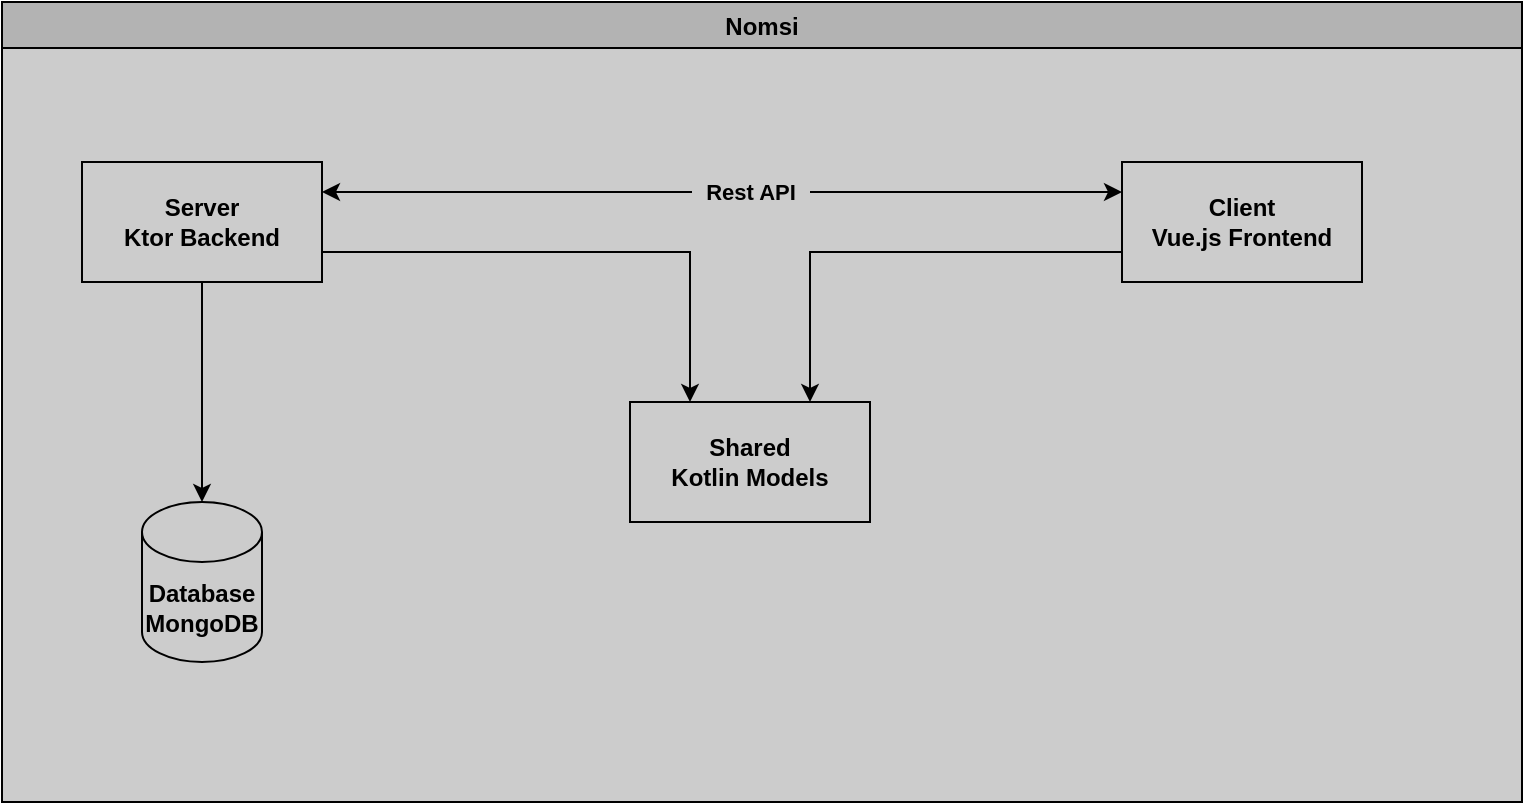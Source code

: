 <mxfile version="16.4.5" type="github">
  <diagram id="prtHgNgQTEPvFCAcTncT" name="Page-1">
    <mxGraphModel dx="861" dy="1321" grid="1" gridSize="10" guides="1" tooltips="1" connect="1" arrows="1" fold="1" page="1" pageScale="1" pageWidth="827" pageHeight="1169" math="0" shadow="0">
      <root>
        <mxCell id="0" />
        <mxCell id="1" parent="0" />
        <mxCell id="6LwPKS_93GUts4v4I5X7-1" value="Nomsi" style="swimlane;fillColor=#B3B3B3;fontColor=#000000;labelBackgroundColor=none;swimlaneFillColor=#CCCCCC;" vertex="1" parent="1">
          <mxGeometry x="40" y="40" width="760" height="400" as="geometry" />
        </mxCell>
        <mxCell id="6LwPKS_93GUts4v4I5X7-6" style="edgeStyle=orthogonalEdgeStyle;rounded=0;orthogonalLoop=1;jettySize=auto;html=1;exitX=0.5;exitY=1;exitDx=0;exitDy=0;entryX=0.5;entryY=0;entryDx=0;entryDy=0;entryPerimeter=0;fontColor=#000000;labelBackgroundColor=none;" edge="1" parent="6LwPKS_93GUts4v4I5X7-1" source="6LwPKS_93GUts4v4I5X7-2" target="6LwPKS_93GUts4v4I5X7-5">
          <mxGeometry relative="1" as="geometry" />
        </mxCell>
        <mxCell id="6LwPKS_93GUts4v4I5X7-8" style="edgeStyle=orthogonalEdgeStyle;rounded=0;orthogonalLoop=1;jettySize=auto;html=1;exitX=1;exitY=0.75;exitDx=0;exitDy=0;entryX=0.25;entryY=0;entryDx=0;entryDy=0;fontColor=#000000;labelBackgroundColor=none;" edge="1" parent="6LwPKS_93GUts4v4I5X7-1" source="6LwPKS_93GUts4v4I5X7-2" target="6LwPKS_93GUts4v4I5X7-4">
          <mxGeometry relative="1" as="geometry" />
        </mxCell>
        <mxCell id="6LwPKS_93GUts4v4I5X7-2" value="&lt;b&gt;Server&lt;br&gt;Ktor Backend&lt;/b&gt;" style="rounded=0;whiteSpace=wrap;html=1;fillColor=none;fontColor=#000000;labelBackgroundColor=none;" vertex="1" parent="6LwPKS_93GUts4v4I5X7-1">
          <mxGeometry x="40" y="80" width="120" height="60" as="geometry" />
        </mxCell>
        <mxCell id="6LwPKS_93GUts4v4I5X7-9" style="edgeStyle=orthogonalEdgeStyle;rounded=0;orthogonalLoop=1;jettySize=auto;html=1;exitX=0;exitY=0.75;exitDx=0;exitDy=0;entryX=0.75;entryY=0;entryDx=0;entryDy=0;fontColor=#000000;labelBackgroundColor=none;" edge="1" parent="6LwPKS_93GUts4v4I5X7-1" source="6LwPKS_93GUts4v4I5X7-3" target="6LwPKS_93GUts4v4I5X7-4">
          <mxGeometry relative="1" as="geometry" />
        </mxCell>
        <mxCell id="6LwPKS_93GUts4v4I5X7-3" value="&lt;b&gt;Client&lt;br&gt;Vue.js Frontend&lt;/b&gt;" style="rounded=0;whiteSpace=wrap;html=1;fillColor=none;fontColor=#000000;labelBackgroundColor=none;" vertex="1" parent="6LwPKS_93GUts4v4I5X7-1">
          <mxGeometry x="560" y="80" width="120" height="60" as="geometry" />
        </mxCell>
        <mxCell id="6LwPKS_93GUts4v4I5X7-4" value="&lt;b&gt;Shared&lt;br&gt;Kotlin Models&lt;/b&gt;" style="rounded=0;whiteSpace=wrap;html=1;fillColor=none;fontColor=#000000;labelBackgroundColor=none;" vertex="1" parent="6LwPKS_93GUts4v4I5X7-1">
          <mxGeometry x="314" y="200" width="120" height="60" as="geometry" />
        </mxCell>
        <mxCell id="6LwPKS_93GUts4v4I5X7-5" value="&lt;b&gt;Database&lt;br&gt;MongoDB&lt;/b&gt;" style="shape=cylinder3;whiteSpace=wrap;html=1;boundedLbl=1;backgroundOutline=1;size=15;fillColor=none;fontColor=#000000;labelBackgroundColor=none;" vertex="1" parent="6LwPKS_93GUts4v4I5X7-1">
          <mxGeometry x="70" y="250" width="60" height="80" as="geometry" />
        </mxCell>
        <mxCell id="6LwPKS_93GUts4v4I5X7-15" value="" style="endArrow=classic;html=1;rounded=0;entryX=0;entryY=0.25;entryDx=0;entryDy=0;exitX=1;exitY=0.25;exitDx=0;exitDy=0;startArrow=classic;startFill=1;fontColor=#000000;labelBackgroundColor=none;" edge="1" parent="6LwPKS_93GUts4v4I5X7-1" source="6LwPKS_93GUts4v4I5X7-2" target="6LwPKS_93GUts4v4I5X7-3">
          <mxGeometry relative="1" as="geometry">
            <mxPoint x="350" y="90" as="sourcePoint" />
            <mxPoint x="450" y="90" as="targetPoint" />
            <Array as="points" />
          </mxGeometry>
        </mxCell>
        <mxCell id="6LwPKS_93GUts4v4I5X7-16" value="&amp;nbsp; Rest API&amp;nbsp;&amp;nbsp;" style="edgeLabel;resizable=0;html=1;align=center;verticalAlign=middle;fontColor=#000000;labelBackgroundColor=#CCCCCC;fontStyle=1;labelBorderColor=#CCCCCC;spacing=10;horizontal=1;spacingTop=10;spacingLeft=10;spacingBottom=10;spacingRight=10;" connectable="0" vertex="1" parent="6LwPKS_93GUts4v4I5X7-15">
          <mxGeometry relative="1" as="geometry">
            <mxPoint x="14" as="offset" />
          </mxGeometry>
        </mxCell>
      </root>
    </mxGraphModel>
  </diagram>
</mxfile>
